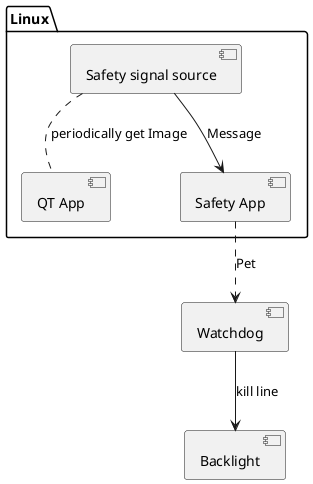 @startuml
[Watchdog]
package "Linux"{
[Safety signal source] .. [QT App] : periodically get Image   
[Safety signal source] --> [Safety App] : Message
[Safety App] ..>[Watchdog] : Pet
}
[Watchdog] --> [Backlight] : kill line
@enduml
